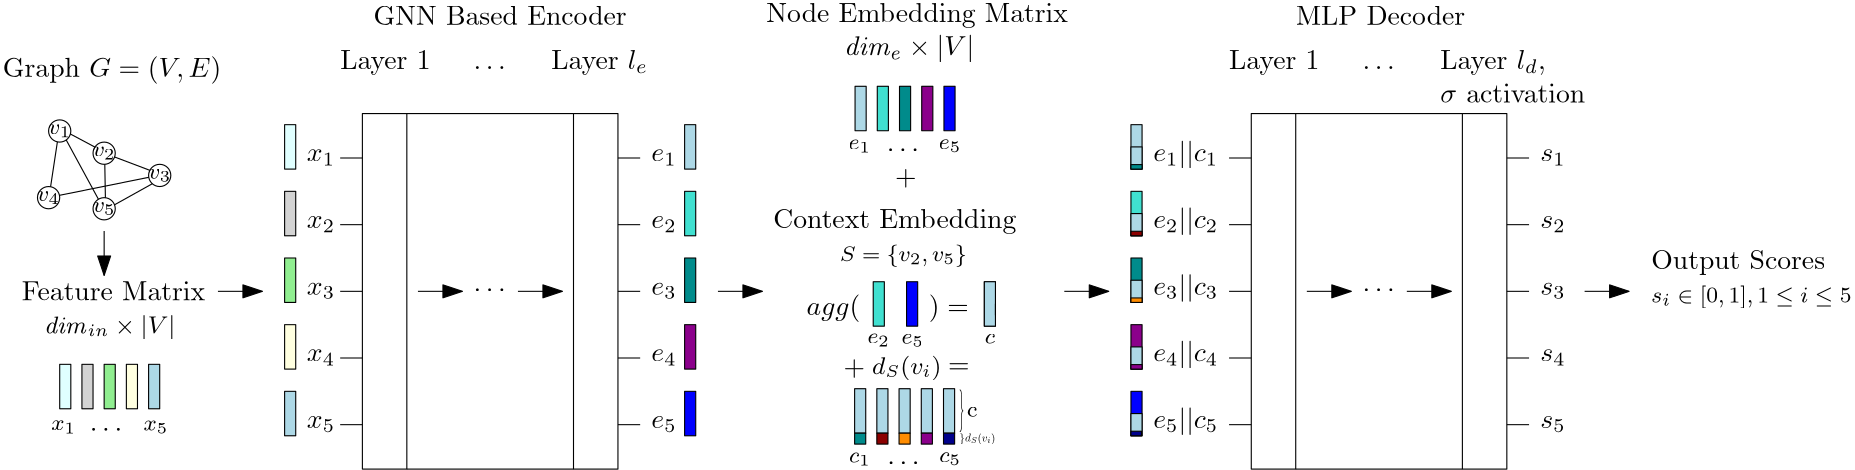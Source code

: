 <?xml version="1.0"?>
<!DOCTYPE ipe SYSTEM "ipe.dtd">
<ipe version="70218" creator="Ipe 7.2.24">
<info created="D:20220922151308" modified="D:20221104141302"/>
<ipestyle name="basic">
<symbol name="arrow/arc(spx)">
<path stroke="sym-stroke" fill="sym-stroke" pen="sym-pen">
0 0 m
-1 0.333 l
-1 -0.333 l
h
</path>
</symbol>
<symbol name="arrow/farc(spx)">
<path stroke="sym-stroke" fill="white" pen="sym-pen">
0 0 m
-1 0.333 l
-1 -0.333 l
h
</path>
</symbol>
<symbol name="arrow/ptarc(spx)">
<path stroke="sym-stroke" fill="sym-stroke" pen="sym-pen">
0 0 m
-1 0.333 l
-0.8 0 l
-1 -0.333 l
h
</path>
</symbol>
<symbol name="arrow/fptarc(spx)">
<path stroke="sym-stroke" fill="white" pen="sym-pen">
0 0 m
-1 0.333 l
-0.8 0 l
-1 -0.333 l
h
</path>
</symbol>
<symbol name="mark/circle(sx)" transformations="translations">
<path fill="sym-stroke">
0.6 0 0 0.6 0 0 e
0.4 0 0 0.4 0 0 e
</path>
</symbol>
<symbol name="mark/disk(sx)" transformations="translations">
<path fill="sym-stroke">
0.6 0 0 0.6 0 0 e
</path>
</symbol>
<symbol name="mark/fdisk(sfx)" transformations="translations">
<group>
<path fill="sym-fill">
0.5 0 0 0.5 0 0 e
</path>
<path fill="sym-stroke" fillrule="eofill">
0.6 0 0 0.6 0 0 e
0.4 0 0 0.4 0 0 e
</path>
</group>
</symbol>
<symbol name="mark/box(sx)" transformations="translations">
<path fill="sym-stroke" fillrule="eofill">
-0.6 -0.6 m
0.6 -0.6 l
0.6 0.6 l
-0.6 0.6 l
h
-0.4 -0.4 m
0.4 -0.4 l
0.4 0.4 l
-0.4 0.4 l
h
</path>
</symbol>
<symbol name="mark/square(sx)" transformations="translations">
<path fill="sym-stroke">
-0.6 -0.6 m
0.6 -0.6 l
0.6 0.6 l
-0.6 0.6 l
h
</path>
</symbol>
<symbol name="mark/fsquare(sfx)" transformations="translations">
<group>
<path fill="sym-fill">
-0.5 -0.5 m
0.5 -0.5 l
0.5 0.5 l
-0.5 0.5 l
h
</path>
<path fill="sym-stroke" fillrule="eofill">
-0.6 -0.6 m
0.6 -0.6 l
0.6 0.6 l
-0.6 0.6 l
h
-0.4 -0.4 m
0.4 -0.4 l
0.4 0.4 l
-0.4 0.4 l
h
</path>
</group>
</symbol>
<symbol name="mark/cross(sx)" transformations="translations">
<group>
<path fill="sym-stroke">
-0.43 -0.57 m
0.57 0.43 l
0.43 0.57 l
-0.57 -0.43 l
h
</path>
<path fill="sym-stroke">
-0.43 0.57 m
0.57 -0.43 l
0.43 -0.57 l
-0.57 0.43 l
h
</path>
</group>
</symbol>
<symbol name="arrow/fnormal(spx)">
<path stroke="sym-stroke" fill="white" pen="sym-pen">
0 0 m
-1 0.333 l
-1 -0.333 l
h
</path>
</symbol>
<symbol name="arrow/pointed(spx)">
<path stroke="sym-stroke" fill="sym-stroke" pen="sym-pen">
0 0 m
-1 0.333 l
-0.8 0 l
-1 -0.333 l
h
</path>
</symbol>
<symbol name="arrow/fpointed(spx)">
<path stroke="sym-stroke" fill="white" pen="sym-pen">
0 0 m
-1 0.333 l
-0.8 0 l
-1 -0.333 l
h
</path>
</symbol>
<symbol name="arrow/linear(spx)">
<path stroke="sym-stroke" pen="sym-pen">
-1 0.333 m
0 0 l
-1 -0.333 l
</path>
</symbol>
<symbol name="arrow/fdouble(spx)">
<path stroke="sym-stroke" fill="white" pen="sym-pen">
0 0 m
-1 0.333 l
-1 -0.333 l
h
-1 0 m
-2 0.333 l
-2 -0.333 l
h
</path>
</symbol>
<symbol name="arrow/double(spx)">
<path stroke="sym-stroke" fill="sym-stroke" pen="sym-pen">
0 0 m
-1 0.333 l
-1 -0.333 l
h
-1 0 m
-2 0.333 l
-2 -0.333 l
h
</path>
</symbol>
<symbol name="arrow/mid-normal(spx)">
<path stroke="sym-stroke" fill="sym-stroke" pen="sym-pen">
0.5 0 m
-0.5 0.333 l
-0.5 -0.333 l
h
</path>
</symbol>
<symbol name="arrow/mid-fnormal(spx)">
<path stroke="sym-stroke" fill="white" pen="sym-pen">
0.5 0 m
-0.5 0.333 l
-0.5 -0.333 l
h
</path>
</symbol>
<symbol name="arrow/mid-pointed(spx)">
<path stroke="sym-stroke" fill="sym-stroke" pen="sym-pen">
0.5 0 m
-0.5 0.333 l
-0.3 0 l
-0.5 -0.333 l
h
</path>
</symbol>
<symbol name="arrow/mid-fpointed(spx)">
<path stroke="sym-stroke" fill="white" pen="sym-pen">
0.5 0 m
-0.5 0.333 l
-0.3 0 l
-0.5 -0.333 l
h
</path>
</symbol>
<symbol name="arrow/mid-double(spx)">
<path stroke="sym-stroke" fill="sym-stroke" pen="sym-pen">
1 0 m
0 0.333 l
0 -0.333 l
h
0 0 m
-1 0.333 l
-1 -0.333 l
h
</path>
</symbol>
<symbol name="arrow/mid-fdouble(spx)">
<path stroke="sym-stroke" fill="white" pen="sym-pen">
1 0 m
0 0.333 l
0 -0.333 l
h
0 0 m
-1 0.333 l
-1 -0.333 l
h
</path>
</symbol>
<anglesize name="22.5 deg" value="22.5"/>
<anglesize name="30 deg" value="30"/>
<anglesize name="45 deg" value="45"/>
<anglesize name="60 deg" value="60"/>
<anglesize name="90 deg" value="90"/>
<arrowsize name="large" value="10"/>
<arrowsize name="small" value="5"/>
<arrowsize name="tiny" value="3"/>
<color name="blue" value="0 0 1"/>
<color name="brown" value="0.647 0.165 0.165"/>
<color name="darkblue" value="0 0 0.545"/>
<color name="darkcyan" value="0 0.545 0.545"/>
<color name="darkgray" value="0.663"/>
<color name="darkgreen" value="0 0.392 0"/>
<color name="darkmagenta" value="0.545 0 0.545"/>
<color name="darkorange" value="1 0.549 0"/>
<color name="darkred" value="0.545 0 0"/>
<color name="gold" value="1 0.843 0"/>
<color name="gray" value="0.745"/>
<color name="green" value="0 1 0"/>
<color name="lightblue" value="0.678 0.847 0.902"/>
<color name="lightcyan" value="0.878 1 1"/>
<color name="lightgray" value="0.827"/>
<color name="lightgreen" value="0.565 0.933 0.565"/>
<color name="lightyellow" value="1 1 0.878"/>
<color name="navy" value="0 0 0.502"/>
<color name="orange" value="1 0.647 0"/>
<color name="pink" value="1 0.753 0.796"/>
<color name="purple" value="0.627 0.125 0.941"/>
<color name="red" value="1 0 0"/>
<color name="seagreen" value="0.18 0.545 0.341"/>
<color name="turquoise" value="0.251 0.878 0.816"/>
<color name="violet" value="0.933 0.51 0.933"/>
<color name="yellow" value="1 1 0"/>
<dashstyle name="dash dot dotted" value="[4 2 1 2 1 2] 0"/>
<dashstyle name="dash dotted" value="[4 2 1 2] 0"/>
<dashstyle name="dashed" value="[4] 0"/>
<dashstyle name="dotted" value="[1 3] 0"/>
<gridsize name="10 pts (~3.5 mm)" value="10"/>
<gridsize name="14 pts (~5 mm)" value="14"/>
<gridsize name="16 pts (~6 mm)" value="16"/>
<gridsize name="20 pts (~7 mm)" value="20"/>
<gridsize name="28 pts (~10 mm)" value="28"/>
<gridsize name="32 pts (~12 mm)" value="32"/>
<gridsize name="4 pts" value="4"/>
<gridsize name="56 pts (~20 mm)" value="56"/>
<gridsize name="8 pts (~3 mm)" value="8"/>
<opacity name="10%" value="0.1"/>
<opacity name="30%" value="0.3"/>
<opacity name="50%" value="0.5"/>
<opacity name="75%" value="0.75"/>
<pen name="fat" value="1.2"/>
<pen name="heavier" value="0.8"/>
<pen name="ultrafat" value="2"/>
<symbolsize name="large" value="5"/>
<symbolsize name="small" value="2"/>
<symbolsize name="tiny" value="1.1"/>
<textsize name="Huge" value="\Huge"/>
<textsize name="LARGE" value="\LARGE"/>
<textsize name="Large" value="\Large"/>
<textsize name="footnote" value="\footnotesize"/>
<textsize name="huge" value="\huge"/>
<textsize name="large" value="\large"/>
<textsize name="small" value="\small"/>
<textsize name="tiny" value="\tiny"/>
<textstyle name="center" begin="\begin{center}" end="\end{center}"/>
<textstyle name="item" begin="\begin{itemize}\item{}" end="\end{itemize}"/>
<textstyle name="itemize" begin="\begin{itemize}" end="\end{itemize}"/>
<tiling name="falling" angle="-60" step="4" width="1"/>
<tiling name="rising" angle="30" step="4" width="1"/>
</ipestyle>
<ipestyle name="customsize">
<layout paper="1600 800" origin="0 0" frame="1600 800"/>
</ipestyle>
<page>
<layer name="alpha"/>
<view layers="alpha" active="alpha"/>
<text layer="alpha" matrix="1 0 0 1 -8 0" transformations="translations" pos="256 464" stroke="black" type="label" width="32.545" height="6.815" depth="1.93" valign="baseline">Layer 1</text>
<text matrix="1 0 0 1 -60 0" transformations="translations" pos="384 464" stroke="black" type="label" width="34.814" height="6.926" depth="1.93" valign="baseline">Layer $l_e$</text>
<text matrix="1 0 0 1 -24 0" transformations="translations" pos="320 464" stroke="black" type="label" width="13.284" height="1.052" depth="0" valign="baseline">\dots</text>
<text matrix="1 0 0 1 -24 0" transformations="translations" pos="320 384" stroke="black" type="label" width="13.284" height="1.052" depth="0" valign="baseline">\dots</text>
<path matrix="1 0 0 1 -20 0" stroke="black" arrow="normal/normal">
296 384 m
312 384 l
</path>
<path matrix="1 0 0 1 -32 0" stroke="black" arrow="normal/normal">
344 384 m
360 384 l
</path>
<path matrix="1 0 0 1 -52 0" stroke="black">
400 432 m
408 432 l
</path>
<path matrix="1 0 0 1 -52 0" stroke="black">
400 408 m
408 408 l
</path>
<path matrix="1 0 0 1 -52 0" stroke="black">
400 384 m
408 384 l
</path>
<path matrix="1 0 0 1 -52 0" stroke="black">
400 360 m
408 360 l
</path>
<path matrix="1 0 0 1 -52 0" stroke="black">
400 336 m
408 336 l
</path>
<path stroke="black">
248 432 m
256 432 l
</path>
<path stroke="black">
248 408 m
256 408 l
</path>
<path stroke="black">
248 384 m
256 384 l
</path>
<path stroke="black">
248 360 m
256 360 l
</path>
<path stroke="black">
248 336 m
256 336 l
</path>
<text matrix="1 0 0 1 -4 -1.19799" transformations="translations" pos="240 432" stroke="black" type="label" width="10.163" height="4.294" depth="1.49" valign="baseline" style="math">x_1</text>
<text matrix="1 0 0 1 -4 -1.19799" transformations="translations" pos="240 408" stroke="black" type="label" width="10.163" height="4.294" depth="1.49" valign="baseline" style="math">x_2</text>
<text matrix="1 0 0 1 -4 -1.19799" transformations="translations" pos="240 384" stroke="black" type="label" width="10.163" height="4.294" depth="1.49" valign="baseline" style="math">x_3</text>
<text matrix="1 0 0 1 -4 -1.19799" transformations="translations" pos="240 360" stroke="black" type="label" width="10.163" height="4.294" depth="1.49" valign="baseline" style="math">x_4</text>
<text matrix="1 0 0 1 -4 -1.19799" transformations="translations" pos="240 336" stroke="black" type="label" width="10.163" height="4.294" depth="1.49" valign="baseline" style="math">x_5</text>
<text matrix="1 0 0 1 -82.627 -75.1737" transformations="translations" pos="216 456" stroke="black" type="label" width="66.058" height="6.808" depth="0" valign="baseline">Feature Matrix</text>
<text matrix="1 0 0 1 5.37302 -27.1737" transformations="translations" pos="136 396" stroke="black" type="label" width="47.332" height="6.726" depth="2.24" valign="baseline" size="small" style="math">\mathit{dim}_{in} \times |V|</text>
<path matrix="1 0 0 1 -80.9666 -90.275" stroke="black" fill="lightcyan">
228 432 m
228 448 l
232 448 l
232 432 l
h
</path>
<path matrix="1 0 0 1 -72.9666 -62.275" stroke="black" fill="lightgray">
228 404 m
228 420 l
232 420 l
232 404 l
h
</path>
<path matrix="1 0 0 1 -64.9666 -38.275" stroke="black" fill="lightgreen">
228 380 m
228 396 l
232 396 l
232 380 l
h
</path>
<path matrix="1 0 0 1 -56.9666 -14.275" stroke="black" fill="lightyellow">
228 356 m
228 372 l
232 372 l
232 356 l
h
</path>
<path matrix="1 0 0 1 -48.9666 9.72496" stroke="black" fill="lightblue">
228 332 m
228 348 l
232 348 l
232 332 l
h
</path>
<text matrix="1 0 0 1 62.5402 45.2756" transformations="translations" pos="64 416" stroke="black" type="label" width="78.678" height="7.473" depth="2.49" valign="baseline">Graph $G = (V,E)$</text>
<path matrix="1 0 0 1 95.0334 45.725" stroke="black">
4 0 0 4 48 372 e
</path>
<path matrix="1 0 0 1 95.0334 45.725" stroke="black">
4 0 0 4 68 368 e
</path>
<path matrix="1 0 0 1 95.0334 45.725" stroke="black">
4 0 0 4 68 388 e
</path>
<path matrix="1 0 0 1 95.0334 45.725" stroke="black">
4 0 0 4 52 396 e
</path>
<path matrix="1 0 0 1 95.0334 45.725" stroke="black">
4 0 0 4 88 380 e
</path>
<text matrix="1 0 0 1 95.0334 45.725" transformations="translations" pos="68 388" stroke="black" type="label" width="8.275" height="3.439" depth="1.1" halign="center" valign="center" size="footnote" style="math">v_2</text>
<text matrix="1 0 0 1 79.0334 53.725" transformations="translations" pos="68 388" stroke="black" type="label" width="8.275" height="3.439" depth="1.1" halign="center" valign="center" size="footnote" style="math">v_1</text>
<text matrix="1 0 0 1 75.0334 29.725" transformations="translations" pos="68 388" stroke="black" type="label" width="8.275" height="3.439" depth="1.1" halign="center" valign="center" size="footnote" style="math">v_4</text>
<text matrix="1 0 0 1 95.0334 25.725" transformations="translations" pos="68 388" stroke="black" type="label" width="8.275" height="3.439" depth="1.1" halign="center" valign="center" size="footnote" style="math">v_5</text>
<text matrix="1 0 0 1 115.033 37.725" transformations="translations" pos="68 388" stroke="black" type="label" width="8.275" height="3.439" depth="1.1" halign="center" valign="center" size="footnote" style="math">v_3</text>
<text matrix="1 0 0 1 7.9798 -34.0384" transformations="translations" pos="136 368" stroke="black" type="label" width="8.918" height="3.439" depth="1.1" valign="baseline" size="footnote" style="math">x_1</text>
<text matrix="1 0 0 1 9.21943 -34.1173" transformations="translations" pos="168 368" stroke="black" type="label" width="8.918" height="3.439" depth="1.1" valign="baseline" size="footnote" style="math">x_5</text>
<text matrix="1 0 0 1 5.67038 -34.275" transformations="translations" pos="152.208 368.097" stroke="black" type="label" width="13.284" height="1.052" depth="0" valign="baseline">\dots</text>
<text matrix="1 0 0 1 -28 0" transformations="translations" pos="288 480" stroke="black" type="label" width="91.2" height="6.918" depth="0" valign="baseline">GNN Based Encoder</text>
<path matrix="1 0 0 1 95.0334 45.725" stroke="black">
48.719 375.935 m
51.1662 392.088 l
</path>
<path matrix="1 0 0 1 95.0334 45.725" stroke="black">
54.3478 392.762 m
65.939 371.428 l
</path>
<path matrix="1 0 0 1 95.0334 45.725" stroke="black">
71.7617 386.64 m
84.4479 381.839 l
</path>
<path matrix="1 0 0 1 95.0334 45.725" stroke="black">
68.2337 384.007 m
68.4482 371.975 l
</path>
<path matrix="1 0 0 1 95.0334 45.725" stroke="black">
64.6666 390.211 m
55.8473 394.905 l
</path>
<path matrix="1 0 0 1 95.0334 45.725" stroke="black">
84.057 379.327 m
51.9104 372.842 l
</path>
<path matrix="1 0 0 1 95.0334 45.725" stroke="black">
71.7347 369.433 m
85.3376 377.015 l
</path>
<path stroke="black">
256 448 m
256 320 l
272 320 l
272 448 l
h
</path>
<path stroke="black">
332 448 m
332 320 l
348 320 l
348 448 l
h
</path>
<path stroke="black">
272 448 m
332 448 l
</path>
<path stroke="black">
272 320 m
332 320 l
</path>
<text matrix="1 0 0 1 120 -1.19799" transformations="translations" pos="240 432" stroke="black" type="label" width="9.108" height="4.294" depth="1.49" valign="baseline" style="math">e_1</text>
<text matrix="1 0 0 1 120 -1.19799" transformations="translations" pos="240 408" stroke="black" type="label" width="9.108" height="4.294" depth="1.49" valign="baseline" style="math">e_2</text>
<text matrix="1 0 0 1 120 -1.19799" transformations="translations" pos="240 384" stroke="black" type="label" width="9.108" height="4.294" depth="1.49" valign="baseline" style="math">e_3</text>
<text matrix="1 0 0 1 120 -1.19799" transformations="translations" pos="240 360" stroke="black" type="label" width="9.108" height="4.294" depth="1.49" valign="baseline" style="math">e_4</text>
<text matrix="1 0 0 1 120 -1.19799" transformations="translations" pos="240 336" stroke="black" type="label" width="9.108" height="4.294" depth="1.49" valign="baseline" style="math">e_5</text>
<path matrix="1 0 0 1 205.362 9.82035" stroke="black" fill="lightblue">
228 432 m
228 448 l
232 448 l
232 432 l
h
</path>
<path matrix="1 0 0 1 213.362 37.8203" stroke="black" fill="turquoise">
228 404 m
228 420 l
232 420 l
232 404 l
h
</path>
<path matrix="1 0 0 1 221.362 61.8204" stroke="black" fill="darkcyan">
228 380 m
228 396 l
232 396 l
232 380 l
h
</path>
<path matrix="1 0 0 1 229.362 85.8204" stroke="black" fill="darkmagenta">
228 356 m
228 372 l
232 372 l
232 356 l
h
</path>
<path matrix="1 0 0 1 237.362 109.82" stroke="black" fill="blue">
228 332 m
228 348 l
232 348 l
232 332 l
h
</path>
<text matrix="1 0 0 1 -10.5934 72.9557" transformations="translations" pos="412 408" stroke="black" type="label" width="108.648" height="6.926" depth="1.93" valign="baseline">Node Embedding Matrix</text>
<path matrix="1 0 0 1 0 -4" stroke="black" fill="lightcyan">
228 432 m
228 448 l
232 448 l
232 432 l
h
</path>
<path stroke="black" fill="lightgray">
228 404 m
228 420 l
232 420 l
232 404 l
h
</path>
<path stroke="black" fill="lightgreen">
228 380 m
228 396 l
232 396 l
232 380 l
h
</path>
<path stroke="black" fill="lightyellow">
228 356 m
228 372 l
232 372 l
232 356 l
h
</path>
<path stroke="black" fill="lightblue">
228 332 m
228 348 l
232 348 l
232 332 l
h
</path>
<path matrix="1 0 0 1 144 -4" stroke="black" fill="lightblue">
228 432 m
228 448 l
232 448 l
232 432 l
h
</path>
<path matrix="1 0 0 1 144 0" stroke="black" fill="turquoise">
228 404 m
228 420 l
232 420 l
232 404 l
h
</path>
<path matrix="1 0 0 1 144 0" stroke="black" fill="darkcyan">
228 380 m
228 396 l
232 396 l
232 380 l
h
</path>
<path matrix="1 0 0 1 144 0" stroke="black" fill="darkmagenta">
228 356 m
228 372 l
232 372 l
232 356 l
h
</path>
<path matrix="1 0 0 1 144 0" stroke="black" fill="blue">
228 332 m
228 348 l
232 348 l
232 332 l
h
</path>
<text matrix="1 0 0 1 21.4066 64.9557" transformations="translations" pos="408 404" stroke="black" type="label" width="46.835" height="7.473" depth="2.49" valign="baseline" style="math">\mathit{dim_{e}} \times |V|</text>
<text matrix="1 0 0 1 11.902 22.8156" transformations="translations" pos="392 384" stroke="black" type="label" width="87.588" height="6.926" depth="1.93" valign="baseline">Context Embedding</text>
<text matrix="1 0 0 1 11.902 22.8156" transformations="translations" pos="416 372" stroke="black" type="label" width="45.668" height="5.98" depth="1.99" valign="baseline" size="footnote" style="math">S = \{v_2, v_5\}</text>
<text matrix="1 0 0 1 191.001 3.08135" transformations="translations" pos="240 432" stroke="black" type="label" width="8.079" height="3.439" depth="1.1" valign="baseline" size="footnote" style="math">e_1</text>
<text matrix="1 0 0 1 223.517 3.18385" transformations="translations" pos="240 432" stroke="black" type="label" width="8.079" height="3.439" depth="1.1" valign="baseline" size="footnote" style="math">e_5</text>
<text matrix="1 0 0 1 15.4251 35.8228" transformations="translations" pos="429.345 398.636" stroke="black" type="label" width="13.284" height="1.052" depth="0" valign="baseline">\dots</text>
<path matrix="1 0 0 1 211.902 -32.5414" stroke="black" fill="turquoise">
228 404 m
228 420 l
232 420 l
232 404 l
h
</path>
<path matrix="1 0 0 1 223.902 39.4586" stroke="black" fill="blue">
228 332 m
228 348 l
232 348 l
232 332 l
h
</path>
<text matrix="1 0 0 1 7.90199 27.4586" transformations="translations" pos="408 348" stroke="black" type="label" width="19.359" height="7.473" depth="2.49" valign="baseline" style="math">agg(</text>
<text matrix="1 0 0 1 15.902 27.4586" transformations="translations" pos="444 348" stroke="black" type="label" width="14.39" height="7.473" depth="2.49" valign="baseline" style="math">) = </text>
<text matrix="1 0 0 1 197.807 -66.748" transformations="translations" pos="240 432" stroke="black" type="label" width="8.079" height="3.439" depth="1.1" valign="baseline" size="footnote" style="math">e_2</text>
<text matrix="1 0 0 1 210.074 -66.881" transformations="translations" pos="240 432" stroke="black" type="label" width="8.079" height="3.439" depth="1.1" valign="baseline" size="footnote" style="math">e_5</text>
<path matrix="1 0 0 1 11.902 27.4586" stroke="black" fill="lightblue">
468 360 m
468 344 l
472 344 l
472 360 l
h
</path>
<path matrix="1 0 0 1 11.902 27.4586" stroke="black" fill="lightblue">
468 360 m
468 344 l
472 344 l
472 360 l
h
</path>
<path matrix="1 0 0 1 11.902 27.4586" stroke="black" fill="lightblue">
472 352 m
472 348 l
472 348 l
472 352 l
h
</path>
<path matrix="1 0 0 1 3.03339 5.72496" stroke="black" fill="lightblue" arrow="normal/normal">
160 400 m
160 384 l
</path>
<path stroke="black" fill="lightblue" arrow="normal/normal">
204 384 m
220 384 l
</path>
<path stroke="black" fill="lightblue" arrow="normal/normal">
384 384 m
400 384 l
</path>
<text matrix="1 0 0 1 7.72978 30.318" transformations="translations" pos="440 392" stroke="black" type="label" width="7.749" height="5.812" depth="0.83" valign="baseline" style="math">+</text>
<text matrix="1 0 0 1 4.07564 41.2091" transformations="translations" pos="476 324" stroke="black" type="label" width="3.668" height="3.432" depth="0" valign="baseline" size="footnote" style="math">c</text>
<path matrix="1 0 0 1 -3.31612 0" stroke="black" arrow="normal/normal">
512 384 m
528 384 l
</path>
<text matrix="1 0 0 1 312 0" transformations="translations" pos="256 464" stroke="black" type="label" width="32.545" height="6.815" depth="1.93" valign="baseline">Layer 1</text>
<text matrix="1 0 0 1 260 0" transformations="translations" pos="384 464" stroke="black" type="label" width="37.949" height="6.926" depth="1.93" valign="baseline">Layer $l_d$,</text>
<text matrix="1 0 0 1 296 0" transformations="translations" pos="320 464" stroke="black" type="label" width="13.284" height="1.052" depth="0" valign="baseline">\dots</text>
<text matrix="1 0 0 1 296 0" transformations="translations" pos="320 384" stroke="black" type="label" width="13.284" height="1.052" depth="0" valign="baseline">\dots</text>
<path matrix="1 0 0 1 300 0" stroke="black" arrow="normal/normal">
296 384 m
312 384 l
</path>
<path matrix="1 0 0 1 288 0" stroke="black" arrow="normal/normal">
344 384 m
360 384 l
</path>
<path matrix="1 0 0 1 268 0" stroke="black">
400 432 m
408 432 l
</path>
<path matrix="1 0 0 1 268 0" stroke="black">
400 408 m
408 408 l
</path>
<path matrix="1 0 0 1 268 0" stroke="black">
400 384 m
408 384 l
</path>
<path matrix="1 0 0 1 268 0" stroke="black">
400 360 m
408 360 l
</path>
<path matrix="1 0 0 1 268 0" stroke="black">
400 336 m
408 336 l
</path>
<path matrix="1 0 0 1 320 0" stroke="black">
248 432 m
256 432 l
</path>
<path matrix="1 0 0 1 320 0" stroke="black">
248 408 m
256 408 l
</path>
<path matrix="1 0 0 1 320 0" stroke="black">
248 384 m
256 384 l
</path>
<path matrix="1 0 0 1 320 0" stroke="black">
248 360 m
256 360 l
</path>
<path matrix="1 0 0 1 320 0" stroke="black">
248 336 m
256 336 l
</path>
<text matrix="1 0 0 1 300.684 -1.19799" transformations="translations" pos="240 432" stroke="black" type="label" width="23.424" height="7.473" depth="2.49" valign="baseline" style="math">e_1 || c_1</text>
<text matrix="1 0 0 1 300.684 -1.19799" transformations="translations" pos="240 408" stroke="black" type="label" width="23.424" height="7.473" depth="2.49" valign="baseline" style="math">e_2 ||c_2</text>
<text matrix="1 0 0 1 300.684 -1.19799" transformations="translations" pos="240 384" stroke="black" type="label" width="23.424" height="7.473" depth="2.49" valign="baseline" style="math">e_3 ||c_3</text>
<text matrix="1 0 0 1 300.684 -1.19799" transformations="translations" pos="240 360" stroke="black" type="label" width="23.424" height="7.473" depth="2.49" valign="baseline" style="math">e_4 || c_4</text>
<text matrix="1 0 0 1 300.684 -1.19799" transformations="translations" pos="240 336" stroke="black" type="label" width="23.424" height="7.473" depth="2.49" valign="baseline" style="math">e_5 || c_5</text>
<text matrix="1 0 0 1 304 0" transformations="translations" pos="288 480" stroke="black" type="label" width="61.049" height="6.918" depth="0" valign="baseline">MLP Decoder</text>
<path matrix="1 0 0 1 320 0" stroke="black">
256 448 m
256 320 l
272 320 l
272 448 l
h
</path>
<path matrix="1 0 0 1 320 0" stroke="black">
332 448 m
332 320 l
348 320 l
348 448 l
h
</path>
<path matrix="1 0 0 1 320 0" stroke="black">
272 448 m
332 448 l
</path>
<path matrix="1 0 0 1 320 0" stroke="black">
272 320 m
332 320 l
</path>
<text matrix="1 0 0 1 440 -1.19799" transformations="translations" pos="240 432" stroke="black" type="label" width="9.139" height="4.294" depth="1.49" valign="baseline" style="math">s_1</text>
<text matrix="1 0 0 1 440 -1.19799" transformations="translations" pos="240 408" stroke="black" type="label" width="9.139" height="4.294" depth="1.49" valign="baseline" style="math">s_2</text>
<text matrix="1 0 0 1 440 -1.19799" transformations="translations" pos="240 384" stroke="black" type="label" width="9.139" height="4.294" depth="1.49" valign="baseline" style="math">s_3</text>
<text matrix="1 0 0 1 440 -1.19799" transformations="translations" pos="240 360" stroke="black" type="label" width="9.139" height="4.294" depth="1.49" valign="baseline" style="math">s_4</text>
<text matrix="1 0 0 1 440 -1.19799" transformations="translations" pos="240 336" stroke="black" type="label" width="9.139" height="4.294" depth="1.49" valign="baseline" style="math">s_5</text>
<path matrix="1 0 0 1 304.684 -4" stroke="black" fill="lightblue">
228 432 m
228 448 l
232 448 l
232 432 l
h
</path>
<path matrix="1 0 0 1 304.684 0" stroke="black" fill="turquoise">
228 404 m
228 420 l
232 420 l
232 404 l
h
</path>
<path matrix="1 0 0 1 304.684 0" stroke="black" fill="darkcyan">
228 380 m
228 396 l
232 396 l
232 380 l
h
</path>
<path matrix="1 0 0 1 304.684 0" stroke="black" fill="darkmagenta">
228 356 m
228 372 l
232 372 l
232 356 l
h
</path>
<path matrix="1 0 0 1 304.684 0" stroke="black" fill="blue">
228 332 m
228 348 l
232 348 l
232 332 l
h
</path>
<path matrix="1 0 0 1 -7.31612 0" stroke="black" fill="lightblue">
540 436 m
540 428 l
544 428 l
544 436 l
h
</path>
<path matrix="1 0 0 1 -7.31612 0" stroke="black" fill="lightblue">
540 412 m
540 404 l
544 404 l
544 412 l
h
</path>
<path matrix="1 0 0 1 -7.31612 0" stroke="black" fill="lightblue">
540 388 m
540 380 l
544 380 l
544 388 l
h
</path>
<path matrix="1 0 0 1 -7.31612 0" stroke="black" fill="lightblue">
540 364 m
540 356 l
544 356 l
544 364 l
h
</path>
<path matrix="1 0 0 1 -7.31612 0" stroke="black" fill="lightblue">
540 340 m
540 332 l
544 332 l
544 340 l
h
</path>
<text matrix="1 0 0 1 -4 0" transformations="translations" pos="648 452" stroke="black" type="label" width="55.587" height="6.654" depth="0" valign="baseline">$\sigma$ activation </text>
<path matrix="1 0 0 1 -4 0" stroke="black" fill="lightblue" arrow="normal/normal">
700 384 m
716 384 l
</path>
<text matrix="1 0 0 1 -4 0" transformations="translations" pos="724 392" stroke="black" type="label" width="62.626" height="6.815" depth="1.93" valign="baseline">Output Scores</text>
<text matrix="1 0 0 1 -4 0" transformations="translations" pos="724 380" stroke="black" type="label" width="72.062" height="5.98" depth="1.99" valign="baseline" size="footnote" style="math">s_i \in [0, 1], 1 \leq i \leq 5</text>
<text matrix="1 0 0 1 -10.7639 -38.2401" transformations="translations" pos="440 392" stroke="black" type="label" width="7.749" height="5.812" depth="0.83" valign="baseline" style="math">+ </text>
<path matrix="1 0 0 1 205.202 -99.0508" stroke="black" fill="lightblue">
228 432 m
228 448 l
232 448 l
232 432 l
h
</path>
<path matrix="1 0 0 1 213.202 -71.0509" stroke="black" fill="lightblue">
228 404 m
228 420 l
232 420 l
232 404 l
h
</path>
<path matrix="1 0 0 1 221.202 -47.0508" stroke="black" fill="lightblue">
228 380 m
228 396 l
232 396 l
232 380 l
h
</path>
<path matrix="1 0 0 1 229.202 -23.0508" stroke="black" fill="lightblue">
228 356 m
228 372 l
232 372 l
232 356 l
h
</path>
<path matrix="1 0 0 1 237.202 0.948809" stroke="black" fill="lightblue">
228 332 m
228 348 l
232 348 l
232 332 l
h
</path>
<path matrix="1 0 0 1 0 0.701684" stroke="black" fill="darkcyan">
433.202 328.306 m
433.202 332.247 l
437.202 332.247 l
437.202 328.306 l
h
</path>
<path matrix="1 0 0 1 7.99974 0.701749" stroke="black" fill="darkred">
433.202 328.306 m
433.202 332.247 l
437.202 332.247 l
437.202 328.306 l
h
</path>
<path matrix="1 0 0 1 15.9997 0.701849" stroke="black" fill="darkorange">
433.202 328.306 m
433.202 332.247 l
437.202 332.247 l
437.202 328.306 l
h
</path>
<path matrix="1 0 0 1 23.9997 0.701849" stroke="black" fill="darkmagenta">
433.202 328.306 m
433.202 332.247 l
437.202 332.247 l
437.202 328.306 l
h
</path>
<path matrix="1 0 0 1 31.9997 0.701449" stroke="black" fill="darkblue">
433.202 328.306 m
433.202 332.247 l
437.202 332.247 l
437.202 328.306 l
h
</path>
<text matrix="0.408523 0 0 0.408523 277.652 196.578" pos="473.065 326.545" stroke="black" type="label" width="31.833" height="7.473" depth="2.49" valign="baseline" style="math">\} d_S(v_i)</text>
<text matrix="0.361159 0 0 1.51667 299.985 -172.004" pos="472.97 335.747" stroke="black" type="label" width="4.981" height="7.473" depth="2.49" valign="baseline" style="math">\}</text>
<text matrix="1 0 0 1 -20.4726 3.03039" transformations="translations" pos="459.974 351.114" stroke="black" type="label" width="24.919" height="6.726" depth="2.24" valign="baseline" size="small" style="math">d_S(v_i)</text>
<text matrix="1 0 0 1 0.173054 2.78271" transformations="translations" pos="473.454 336.103" stroke="black" type="label" width="3.764" height="3.432" depth="0" valign="baseline" size="footnote">c</text>
<text matrix="1 0 0 1 -2.56127 4.7379" transformations="translations" pos="469.407 349.739" stroke="black" type="label" width="7.749" height="3.655" depth="0" valign="baseline" style="math">=</text>
<text matrix="1 0 0 1 191.162 -109.632" transformations="translations" pos="240 432" stroke="black" type="label" width="7.819" height="3.439" depth="1.1" valign="baseline" size="footnote" style="math">c_1</text>
<text matrix="1 0 0 1 223.678 -109.53" transformations="translations" pos="240 432" stroke="black" type="label" width="7.819" height="3.439" depth="1.1" valign="baseline" size="footnote" style="math">c_5</text>
<text matrix="1 0 0 1 15.5856 -76.891" transformations="translations" pos="429.345 398.636" stroke="black" type="label" width="13.284" height="1.052" depth="0" valign="baseline">\dots</text>
<path matrix="1 0 0 0.412756 99.4819 292.49" stroke="black" fill="darkcyan">
433.202 328.306 m
433.202 332.247 l
437.202 332.247 l
437.202 328.306 l
h
</path>
<path matrix="1 0 0 0.412836 99.4819 268.463" stroke="black" fill="darkred">
433.202 328.306 m
433.202 332.247 l
437.202 332.247 l
437.202 328.306 l
h
</path>
<path matrix="1 0 0 0.412756 99.4819 244.49" stroke="black" fill="darkorange">
433.202 328.306 m
433.202 332.247 l
437.202 332.247 l
437.202 328.306 l
h
</path>
<path matrix="1 0 0 0.412836 99.4819 220.463" stroke="black" fill="darkmagenta">
433.202 328.306 m
433.202 332.247 l
437.202 332.247 l
437.202 328.306 l
h
</path>
<path matrix="0.945033 0 0 0.41579 123.294 195.494" stroke="black" fill="darkblue">
433.202 328.306 m
433.202 332.247 l
437.202 332.247 l
437.202 328.306 l
h
</path>
</page>
</ipe>
